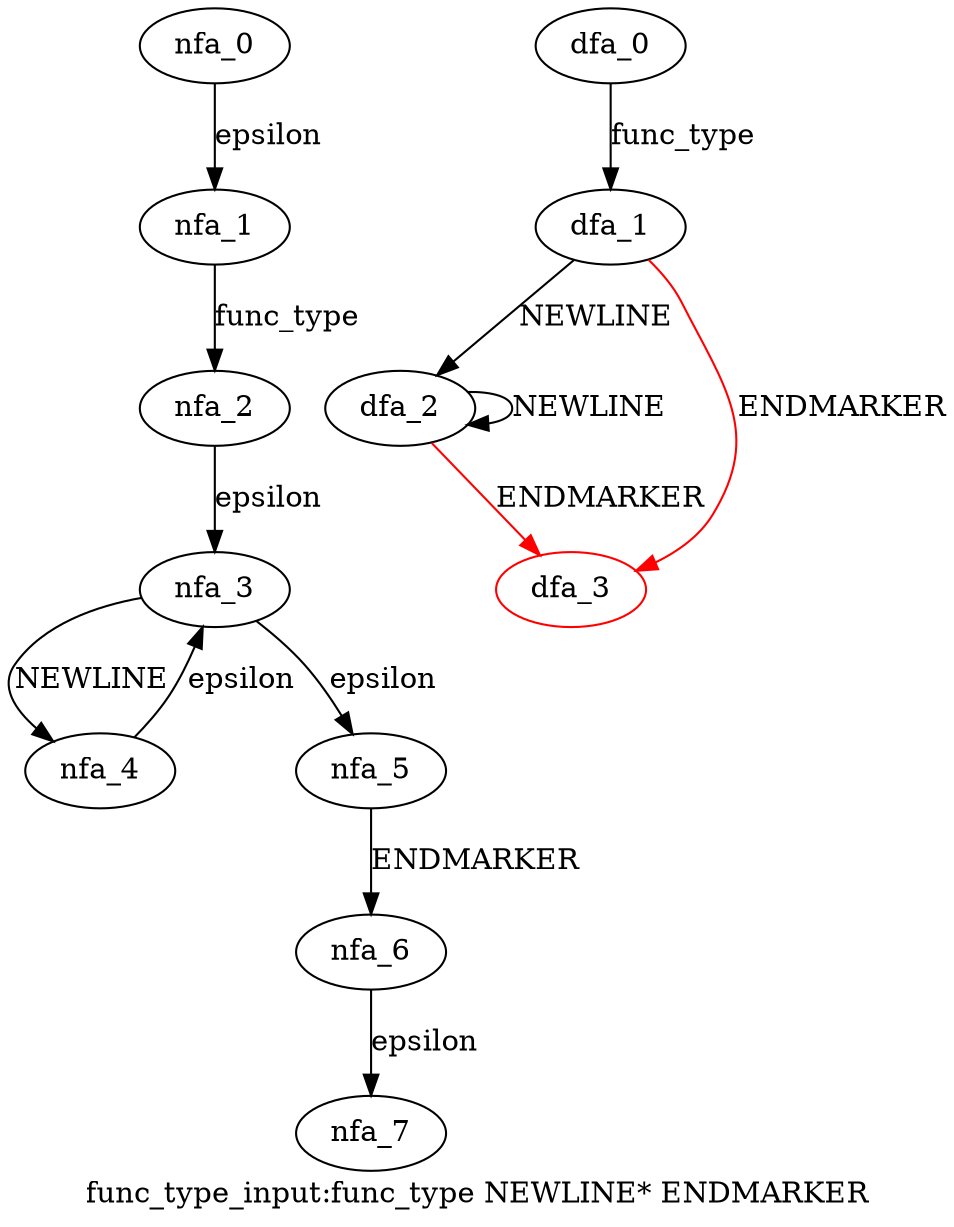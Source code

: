 digraph func_type_input {
 graph[label="func_type_input:func_type NEWLINE* ENDMARKER"]
 subgraph func_type_input_nfa {
  nfa_0->nfa_1[label="epsilon"]
  nfa_1->nfa_2[label="func_type"]
  nfa_2->nfa_3[label="epsilon"]
  nfa_3->nfa_4[label="NEWLINE"]
  nfa_4->nfa_3[label="epsilon"]
  nfa_3->nfa_5[label="epsilon"]
  nfa_5->nfa_6[label="ENDMARKER"]
  nfa_6->nfa_7[label="epsilon"]
  }
 subgraph func_type_input_dfa {
  dfa_0->dfa_1[label="func_type"]
  dfa_1->dfa_2[label="NEWLINE"]
  dfa_2->dfa_3[label="ENDMARKER",color=red]
  dfa_2->dfa_2[label="NEWLINE"]
  dfa_1->dfa_3[label="ENDMARKER",color=red]
  dfa_3[color=red]
  }
}
